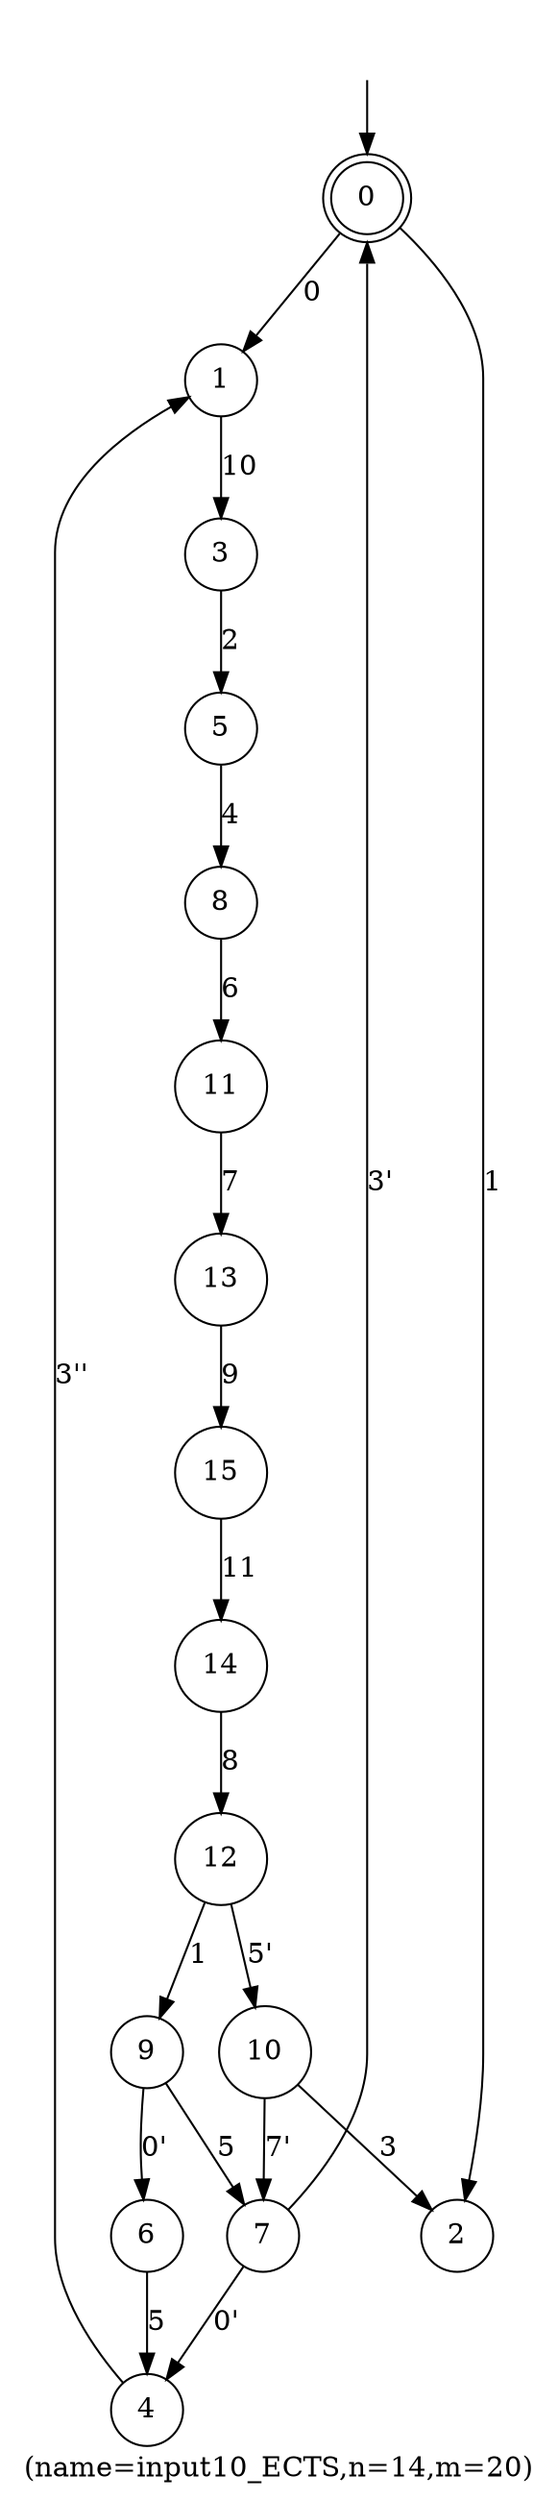 digraph input10_ECTS{
	label="(name=input10_ECTS,n=14,m=20)";
	_nil [style = "invis"];
	node [shape = doublecircle]; 0;
	node [shape = circle];
	_nil -> 0;
	0->1[label="0"];
	12->9[label="1"];
	0->2[label="1"];
	3->5[label="2"];
	10->2[label="3"];
	5->8[label="4"];
	9->7[label="5"];
	6->4[label="5"];
	8->11[label="6"];
	11->13[label="7"];
	14->12[label="8"];
	13->15[label="9"];
	1->3[label="10"];
	15->14[label="11"];
	10->7[label="7'"];
	7->0[label="3'"];
	12->10[label="5'"];
	7->4[label="0'"];
	9->6[label="0'"];
	4->1[label="3''"];
}
